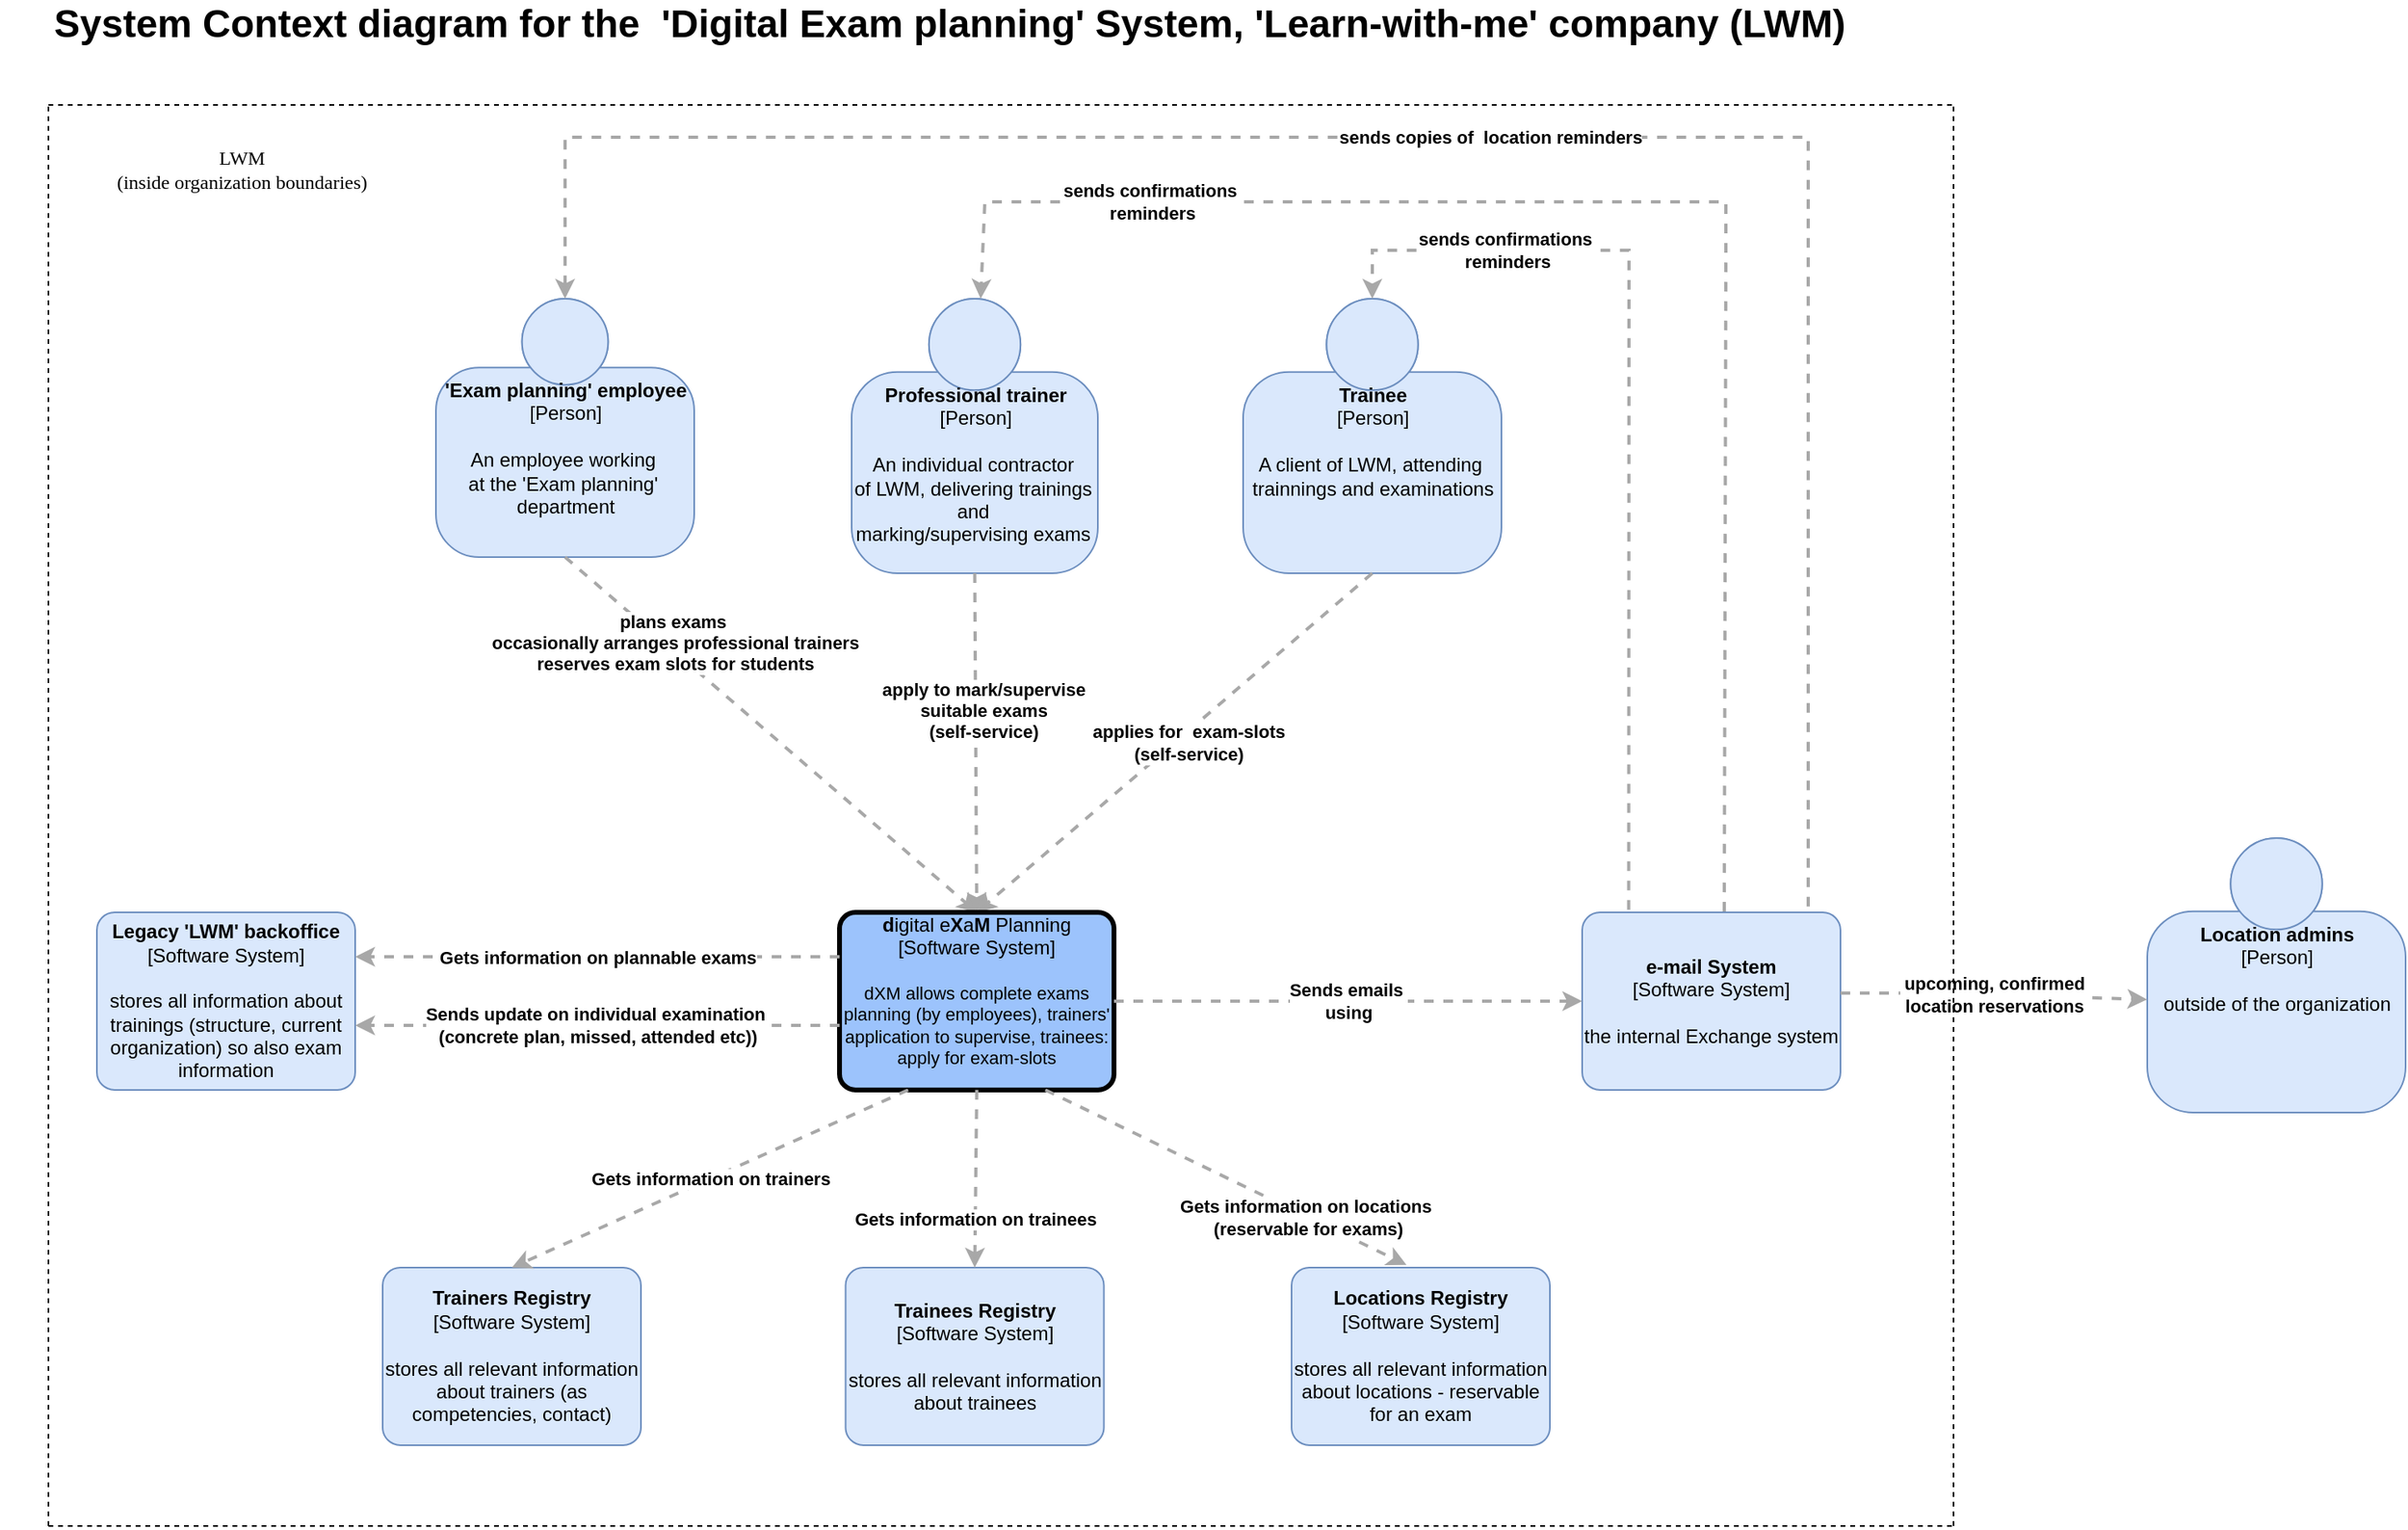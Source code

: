 <mxfile version="13.4.9" type="github">
  <diagram id="mx5xO8MXj_wtuOzBioYk" name="Page-1">
    <mxGraphModel dx="2248" dy="1965" grid="1" gridSize="10" guides="1" tooltips="1" connect="1" arrows="1" fold="1" page="1" pageScale="1" pageWidth="827" pageHeight="1169" math="0" shadow="0">
      <root>
        <mxCell id="0" />
        <mxCell id="1" parent="0" />
        <mxCell id="bMi5j8niDINSL1hWA75Q-1" value="&lt;b&gt;&#39;Exam planning&#39; employee&lt;/b&gt;&lt;div&gt;[Person]&lt;/div&gt;&lt;br&gt;&lt;div&gt;An employee working&amp;nbsp;&lt;/div&gt;&lt;div&gt;at the &#39;Exam planning&#39;&amp;nbsp;&lt;/div&gt;&lt;div&gt;department&lt;/div&gt;" style="html=1;dashed=0;whitespace=wrap;fillColor=#DAE8FC;strokeColor=#6C8EBF;shape=mxgraph.c4.person;align=center;points=[[0.5,0,0],[1,0.5,0],[1,0.75,0],[0.75,1,0],[0.5,1,0],[0.25,1,0],[0,0.75,0],[0,0.5,0]];verticalAlign=top;" parent="1" vertex="1">
          <mxGeometry x="-540" y="-960" width="160" height="160" as="geometry" />
        </mxCell>
        <mxCell id="bMi5j8niDINSL1hWA75Q-3" value="&lt;div style=&quot;text-align: left&quot;&gt;&lt;div style=&quot;text-align: center&quot;&gt;&lt;b&gt;plans exams&amp;nbsp;&lt;/b&gt;&lt;/div&gt;&lt;div style=&quot;text-align: center&quot;&gt;&lt;b&gt;occasionally arranges professional trainers&lt;/b&gt;&lt;/div&gt;&lt;div style=&quot;text-align: center&quot;&gt;&lt;b&gt;reserves exam slots for students&lt;/b&gt;&lt;/div&gt;&lt;/div&gt;" style="edgeStyle=none;rounded=0;html=1;jettySize=auto;orthogonalLoop=1;strokeColor=#A8A8A8;strokeWidth=2;fontColor=#000000;jumpStyle=none;dashed=1;exitX=0.5;exitY=1;exitDx=0;exitDy=0;exitPerimeter=0;entryX=0.5;entryY=0;entryDx=0;entryDy=0;entryPerimeter=0;" parent="1" source="bMi5j8niDINSL1hWA75Q-1" target="KyEjvWDegDpbveLdocbA-9" edge="1">
          <mxGeometry x="-0.485" y="4" width="200" relative="1" as="geometry">
            <mxPoint x="-440" y="-821" as="sourcePoint" />
            <mxPoint x="-400.979" y="-592.52" as="targetPoint" />
            <mxPoint as="offset" />
          </mxGeometry>
        </mxCell>
        <mxCell id="KyEjvWDegDpbveLdocbA-1" value="&lt;b style=&quot;font-size: 24px&quot;&gt;&lt;font face=&quot;Helvetica&quot; style=&quot;font-size: 24px&quot;&gt;&amp;nbsp; &amp;nbsp; System Context diagram for the&amp;nbsp; &#39;Digital Exam planning&#39; System, &lt;font style=&quot;font-size: 24px&quot;&gt;&#39;Learn-with-me&#39; company (LWM)&lt;/font&gt;&lt;/font&gt;&lt;/b&gt;" style="text;html=1;strokeColor=none;fillColor=none;align=center;verticalAlign=middle;whiteSpace=wrap;rounded=0;fontFamily=Verdana;" parent="1" vertex="1">
          <mxGeometry x="-810" y="-1140" width="1150" height="20" as="geometry" />
        </mxCell>
        <mxCell id="KyEjvWDegDpbveLdocbA-2" value="&lt;b&gt;Professional trainer&lt;/b&gt;&lt;br&gt;&lt;div&gt;[Person]&lt;/div&gt;&lt;br&gt;&lt;div&gt;An individual contractor&amp;nbsp;&lt;/div&gt;&lt;div&gt;of LWM, delivering trainings&amp;nbsp;&lt;/div&gt;&lt;div&gt;and&amp;nbsp;&lt;/div&gt;&lt;div&gt;marking/supervising exams&amp;nbsp;&lt;br&gt;&lt;/div&gt;&lt;div&gt;&lt;br&gt;&lt;/div&gt;" style="html=1;dashed=0;whitespace=wrap;fillColor=#DAE8FC;strokeColor=#6C8EBF;shape=mxgraph.c4.person;align=center;points=[[0.5,0,0],[1,0.5,0],[1,0.75,0],[0.75,1,0],[0.5,1,0],[0.25,1,0],[0,0.75,0],[0,0.5,0]];verticalAlign=top;" parent="1" vertex="1">
          <mxGeometry x="-282.5" y="-960" width="152.5" height="170" as="geometry" />
        </mxCell>
        <mxCell id="KyEjvWDegDpbveLdocbA-3" value="&lt;div&gt;&lt;b&gt;Trainee&lt;/b&gt;&lt;/div&gt;&lt;div&gt;[Person]&lt;/div&gt;&lt;div&gt;&lt;br&gt;&lt;/div&gt;&lt;div&gt;A client of LWM, attending&amp;nbsp;&lt;/div&gt;&lt;div&gt;trainnings and examinations&lt;/div&gt;" style="html=1;dashed=0;whitespace=wrap;fillColor=#DAE8FC;strokeColor=#6C8EBF;shape=mxgraph.c4.person;align=center;points=[[0.5,0,0],[1,0.5,0],[1,0.75,0],[0.75,1,0],[0.5,1,0],[0.25,1,0],[0,0.75,0],[0,0.5,0]];verticalAlign=top;" parent="1" vertex="1">
          <mxGeometry x="-40" y="-960" width="160" height="170" as="geometry" />
        </mxCell>
        <mxCell id="KyEjvWDegDpbveLdocbA-4" value="&lt;div style=&quot;text-align: left&quot;&gt;&lt;div style=&quot;text-align: center&quot;&gt;&lt;b&gt;apply to mark/supervise&lt;/b&gt;&lt;/div&gt;&lt;div style=&quot;text-align: center&quot;&gt;&lt;b&gt;suitable exams&lt;/b&gt;&lt;/div&gt;&lt;div style=&quot;text-align: center&quot;&gt;&lt;b&gt;(self-service)&lt;/b&gt;&lt;/div&gt;&lt;/div&gt;" style="edgeStyle=none;rounded=0;html=1;jettySize=auto;orthogonalLoop=1;strokeColor=#A8A8A8;strokeWidth=2;fontColor=#000000;jumpStyle=none;dashed=1;exitX=0.5;exitY=1;exitDx=0;exitDy=0;exitPerimeter=0;entryX=0.5;entryY=0;entryDx=0;entryDy=0;entryPerimeter=0;" parent="1" source="KyEjvWDegDpbveLdocbA-2" target="KyEjvWDegDpbveLdocbA-9" edge="1">
          <mxGeometry x="-0.189" y="5" width="200" relative="1" as="geometry">
            <mxPoint x="-280" y="-760" as="sourcePoint" />
            <mxPoint x="-400.361" y="-592.16" as="targetPoint" />
            <mxPoint as="offset" />
          </mxGeometry>
        </mxCell>
        <mxCell id="KyEjvWDegDpbveLdocbA-6" value="&lt;div style=&quot;text-align: left&quot;&gt;&lt;div style=&quot;text-align: center&quot;&gt;&lt;b&gt;applies for&amp;nbsp; exam-slots&lt;/b&gt;&lt;/div&gt;&lt;div style=&quot;text-align: center&quot;&gt;&lt;b&gt;(self-service)&lt;/b&gt;&lt;/div&gt;&lt;/div&gt;" style="edgeStyle=none;rounded=0;html=1;jettySize=auto;orthogonalLoop=1;strokeColor=#A8A8A8;strokeWidth=2;fontColor=#000000;jumpStyle=none;dashed=1;exitX=0.5;exitY=1;exitDx=0;exitDy=0;exitPerimeter=0;entryX=0.5;entryY=0;entryDx=0;entryDy=0;entryPerimeter=0;" parent="1" source="KyEjvWDegDpbveLdocbA-3" target="KyEjvWDegDpbveLdocbA-9" edge="1">
          <mxGeometry x="-0.035" y="5" width="200" relative="1" as="geometry">
            <mxPoint x="10" y="-790" as="sourcePoint" />
            <mxPoint x="-200" y="-594" as="targetPoint" />
            <mxPoint x="1" as="offset" />
          </mxGeometry>
        </mxCell>
        <mxCell id="KyEjvWDegDpbveLdocbA-9" value="&lt;b&gt;d&lt;/b&gt;igital e&lt;b&gt;X&lt;/b&gt;a&lt;b&gt;M&lt;/b&gt;&amp;nbsp;Planning&lt;br&gt;&lt;div&gt;[Software System]&lt;/div&gt;&lt;br&gt;&lt;div style=&quot;font-size: 11px&quot;&gt;&lt;font style=&quot;font-size: 11px&quot;&gt;dXM allows complete e&lt;/font&gt;&lt;span&gt;xams planning (by employees),&lt;/span&gt;&lt;span&gt;&amp;nbsp;trainers&#39; application to supervise,&lt;/span&gt;&lt;span&gt;&amp;nbsp;trainees: apply for exam-slots&lt;/span&gt;&lt;/div&gt;&lt;div style=&quot;text-align: left ; font-size: 11px&quot;&gt;&lt;font style=&quot;font-size: 11px&quot;&gt;&amp;nbsp;&amp;nbsp;&lt;/font&gt;&lt;/div&gt;" style="rounded=1;whiteSpace=wrap;html=1;labelBackgroundColor=none;fontColor=#000000;align=center;arcSize=9;points=[[0.25,0,0],[0.5,0,0],[0.75,0,0],[1,0.25,0],[1,0.5,0],[1,0.75,0],[0.75,1,0],[0.5,1,0],[0.25,1,0],[0,0.75,0],[0,0.5,0],[0,0.25,0]];fillColor=#9CC3FC;strokeWidth=3;glass=0;shadow=0;sketch=0;" parent="1" vertex="1">
          <mxGeometry x="-290" y="-580" width="170" height="110" as="geometry" />
        </mxCell>
        <mxCell id="1jzdavhGLnp2UJtIogLx-1" value="&lt;b&gt;Legacy &#39;LWM&#39; backoffice&lt;/b&gt;&lt;div&gt;[Software System]&lt;/div&gt;&lt;br&gt;&lt;div&gt;stores all information about trainings (structure, current organization) so also exam information&lt;/div&gt;" style="rounded=1;whiteSpace=wrap;html=1;labelBackgroundColor=none;fillColor=#dae8fc;fontColor=#000000;align=center;arcSize=10;strokeColor=#6c8ebf;points=[[0.25,0,0],[0.5,0,0],[0.75,0,0],[1,0.25,0],[1,0.5,0],[1,0.75,0],[0.75,1,0],[0.5,1,0],[0.25,1,0],[0,0.75,0],[0,0.5,0],[0,0.25,0]];" vertex="1" parent="1">
          <mxGeometry x="-750" y="-580" width="160" height="110.0" as="geometry" />
        </mxCell>
        <mxCell id="1jzdavhGLnp2UJtIogLx-2" value="&lt;b&gt;e-mail System&lt;/b&gt;&lt;div&gt;[Software System]&lt;/div&gt;&lt;br&gt;&lt;div&gt;the internal Exchange system&lt;/div&gt;" style="rounded=1;whiteSpace=wrap;html=1;labelBackgroundColor=none;fillColor=#dae8fc;fontColor=#000000;align=center;arcSize=10;strokeColor=#6c8ebf;points=[[0.25,0,0],[0.5,0,0],[0.75,0,0],[1,0.25,0],[1,0.5,0],[1,0.75,0],[0.75,1,0],[0.5,1,0],[0.25,1,0],[0,0.75,0],[0,0.5,0],[0,0.25,0]];" vertex="1" parent="1">
          <mxGeometry x="170" y="-580" width="160" height="110.0" as="geometry" />
        </mxCell>
        <mxCell id="1jzdavhGLnp2UJtIogLx-3" value="&lt;div style=&quot;text-align: left&quot;&gt;&lt;div style=&quot;text-align: center&quot;&gt;&lt;b&gt;Gets information on plannable exams&lt;/b&gt;&lt;/div&gt;&lt;/div&gt;" style="edgeStyle=none;rounded=0;html=1;entryX=1;entryY=0.25;jettySize=auto;orthogonalLoop=1;strokeColor=#A8A8A8;strokeWidth=2;fontColor=#000000;jumpStyle=none;dashed=1;entryDx=0;entryDy=0;entryPerimeter=0;exitX=0;exitY=0.25;exitDx=0;exitDy=0;exitPerimeter=0;" edge="1" parent="1" source="KyEjvWDegDpbveLdocbA-9" target="1jzdavhGLnp2UJtIogLx-1">
          <mxGeometry width="200" relative="1" as="geometry">
            <mxPoint x="-420" y="-390" as="sourcePoint" />
            <mxPoint x="-220" y="-390" as="targetPoint" />
          </mxGeometry>
        </mxCell>
        <mxCell id="1jzdavhGLnp2UJtIogLx-4" value="&lt;div style=&quot;text-align: left&quot;&gt;&lt;div style=&quot;text-align: center&quot;&gt;&lt;b&gt;Sends update on individual examination&amp;nbsp;&lt;/b&gt;&lt;/div&gt;&lt;div style=&quot;text-align: center&quot;&gt;&lt;b&gt;(concrete plan, missed, attended etc))&lt;/b&gt;&lt;/div&gt;&lt;/div&gt;" style="edgeStyle=none;rounded=0;html=1;entryX=1;entryY=0.25;jettySize=auto;orthogonalLoop=1;strokeColor=#A8A8A8;strokeWidth=2;fontColor=#000000;jumpStyle=none;dashed=1;entryDx=0;entryDy=0;entryPerimeter=0;exitX=0;exitY=0.25;exitDx=0;exitDy=0;exitPerimeter=0;" edge="1" parent="1">
          <mxGeometry width="200" relative="1" as="geometry">
            <mxPoint x="-290" y="-510" as="sourcePoint" />
            <mxPoint x="-590" y="-510" as="targetPoint" />
          </mxGeometry>
        </mxCell>
        <mxCell id="1jzdavhGLnp2UJtIogLx-5" value="&lt;b&gt;Trainers Registry&lt;/b&gt;&lt;br&gt;&lt;div&gt;[Software System]&lt;/div&gt;&lt;br&gt;&lt;div&gt;stores all relevant information about trainers (as competencies, contact)&lt;/div&gt;" style="rounded=1;whiteSpace=wrap;html=1;labelBackgroundColor=none;fillColor=#dae8fc;fontColor=#000000;align=center;arcSize=10;strokeColor=#6c8ebf;points=[[0.25,0,0],[0.5,0,0],[0.75,0,0],[1,0.25,0],[1,0.5,0],[1,0.75,0],[0.75,1,0],[0.5,1,0],[0.25,1,0],[0,0.75,0],[0,0.5,0],[0,0.25,0]];" vertex="1" parent="1">
          <mxGeometry x="-573" y="-360" width="160" height="110.0" as="geometry" />
        </mxCell>
        <mxCell id="1jzdavhGLnp2UJtIogLx-6" value="&lt;b&gt;Trainees Registry&lt;/b&gt;&lt;br&gt;&lt;div&gt;[Software System]&lt;/div&gt;&lt;br&gt;&lt;div&gt;stores all relevant information about trainees&lt;/div&gt;" style="rounded=1;whiteSpace=wrap;html=1;labelBackgroundColor=none;fillColor=#dae8fc;fontColor=#000000;align=center;arcSize=10;strokeColor=#6c8ebf;points=[[0.25,0,0],[0.5,0,0],[0.75,0,0],[1,0.25,0],[1,0.5,0],[1,0.75,0],[0.75,1,0],[0.5,1,0],[0.25,1,0],[0,0.75,0],[0,0.5,0],[0,0.25,0]];" vertex="1" parent="1">
          <mxGeometry x="-286.25" y="-360" width="160" height="110.0" as="geometry" />
        </mxCell>
        <mxCell id="1jzdavhGLnp2UJtIogLx-8" value="&lt;div style=&quot;text-align: left&quot;&gt;&lt;div style=&quot;text-align: center&quot;&gt;&lt;b&gt;Gets information on trainers&lt;/b&gt;&lt;/div&gt;&lt;/div&gt;" style="edgeStyle=none;rounded=0;html=1;entryX=0.5;entryY=0;jettySize=auto;orthogonalLoop=1;strokeColor=#A8A8A8;strokeWidth=2;fontColor=#000000;jumpStyle=none;dashed=1;exitX=0.25;exitY=1;exitDx=0;exitDy=0;exitPerimeter=0;entryDx=0;entryDy=0;entryPerimeter=0;" edge="1" parent="1" source="KyEjvWDegDpbveLdocbA-9" target="1jzdavhGLnp2UJtIogLx-5">
          <mxGeometry width="200" relative="1" as="geometry">
            <mxPoint x="-380" y="-420" as="sourcePoint" />
            <mxPoint x="-180" y="-420" as="targetPoint" />
          </mxGeometry>
        </mxCell>
        <mxCell id="1jzdavhGLnp2UJtIogLx-9" value="&lt;div style=&quot;text-align: left&quot;&gt;&lt;div style=&quot;text-align: center&quot;&gt;&lt;b&gt;Gets information on trainees&lt;/b&gt;&lt;/div&gt;&lt;/div&gt;" style="edgeStyle=none;rounded=0;html=1;entryX=0.5;entryY=0;jettySize=auto;orthogonalLoop=1;strokeColor=#A8A8A8;strokeWidth=2;fontColor=#000000;jumpStyle=none;dashed=1;exitX=0.5;exitY=1;exitDx=0;exitDy=0;exitPerimeter=0;entryDx=0;entryDy=0;entryPerimeter=0;" edge="1" parent="1" source="KyEjvWDegDpbveLdocbA-9" target="1jzdavhGLnp2UJtIogLx-6">
          <mxGeometry x="0.455" width="200" relative="1" as="geometry">
            <mxPoint x="-237.5" y="-460" as="sourcePoint" />
            <mxPoint x="-480" y="-350" as="targetPoint" />
            <mxPoint as="offset" />
          </mxGeometry>
        </mxCell>
        <mxCell id="1jzdavhGLnp2UJtIogLx-10" value="&lt;b&gt;Locations Registry&lt;/b&gt;&lt;br&gt;&lt;div&gt;[Software System]&lt;/div&gt;&lt;br&gt;&lt;div&gt;stores all relevant information about locations - reservable for an exam&lt;/div&gt;" style="rounded=1;whiteSpace=wrap;html=1;labelBackgroundColor=none;fillColor=#dae8fc;fontColor=#000000;align=center;arcSize=10;strokeColor=#6c8ebf;points=[[0.25,0,0],[0.5,0,0],[0.75,0,0],[1,0.25,0],[1,0.5,0],[1,0.75,0],[0.75,1,0],[0.5,1,0],[0.25,1,0],[0,0.75,0],[0,0.5,0],[0,0.25,0]];" vertex="1" parent="1">
          <mxGeometry x="-10" y="-360" width="160" height="110.0" as="geometry" />
        </mxCell>
        <mxCell id="1jzdavhGLnp2UJtIogLx-11" value="&lt;div style=&quot;text-align: left&quot;&gt;&lt;div style=&quot;text-align: center&quot;&gt;&lt;b&gt;Gets information on locations&amp;nbsp;&lt;/b&gt;&lt;/div&gt;&lt;div style=&quot;text-align: center&quot;&gt;&lt;b&gt;(reservable for exams)&lt;/b&gt;&lt;/div&gt;&lt;/div&gt;" style="edgeStyle=none;rounded=0;html=1;entryX=0.445;entryY=-0.015;jettySize=auto;orthogonalLoop=1;strokeColor=#A8A8A8;strokeWidth=2;fontColor=#000000;jumpStyle=none;dashed=1;exitX=0.75;exitY=1;exitDx=0;exitDy=0;exitPerimeter=0;entryDx=0;entryDy=0;entryPerimeter=0;" edge="1" parent="1" source="KyEjvWDegDpbveLdocbA-9" target="1jzdavhGLnp2UJtIogLx-10">
          <mxGeometry x="0.455" width="200" relative="1" as="geometry">
            <mxPoint x="-195" y="-460" as="sourcePoint" />
            <mxPoint x="-196.25" y="-350" as="targetPoint" />
            <mxPoint as="offset" />
          </mxGeometry>
        </mxCell>
        <mxCell id="1jzdavhGLnp2UJtIogLx-12" value="&lt;div style=&quot;text-align: left&quot;&gt;&lt;div style=&quot;text-align: center&quot;&gt;&lt;b&gt;Sends emails&amp;nbsp;&lt;/b&gt;&lt;/div&gt;&lt;div style=&quot;text-align: center&quot;&gt;&lt;b&gt;using&lt;/b&gt;&lt;/div&gt;&lt;/div&gt;" style="edgeStyle=none;rounded=0;html=1;entryX=0;entryY=0.5;jettySize=auto;orthogonalLoop=1;strokeColor=#A8A8A8;strokeWidth=2;fontColor=#000000;jumpStyle=none;dashed=1;entryDx=0;entryDy=0;entryPerimeter=0;" edge="1" parent="1" source="KyEjvWDegDpbveLdocbA-9" target="1jzdavhGLnp2UJtIogLx-2">
          <mxGeometry width="200" relative="1" as="geometry">
            <mxPoint x="-120" y="-530" as="sourcePoint" />
            <mxPoint x="80" y="-530" as="targetPoint" />
          </mxGeometry>
        </mxCell>
        <mxCell id="1jzdavhGLnp2UJtIogLx-13" value="&lt;div style=&quot;text-align: left&quot;&gt;&lt;div style=&quot;text-align: center&quot;&gt;&lt;b&gt;sends confirmations&lt;/b&gt;&lt;/div&gt;&lt;div style=&quot;text-align: center&quot;&gt;&lt;b&gt;&amp;nbsp;reminders&lt;/b&gt;&lt;/div&gt;&lt;/div&gt;" style="edgeStyle=none;rounded=0;html=1;jettySize=auto;orthogonalLoop=1;strokeColor=#A8A8A8;strokeWidth=2;fontColor=#000000;jumpStyle=none;dashed=1;exitX=0.18;exitY=-0.015;exitDx=0;exitDy=0;exitPerimeter=0;entryX=0.5;entryY=0;entryDx=0;entryDy=0;entryPerimeter=0;" edge="1" parent="1" source="1jzdavhGLnp2UJtIogLx-2" target="KyEjvWDegDpbveLdocbA-3">
          <mxGeometry x="0.625" width="200" relative="1" as="geometry">
            <mxPoint x="200" y="-660" as="sourcePoint" />
            <mxPoint x="-20" y="-990" as="targetPoint" />
            <Array as="points">
              <mxPoint x="199" y="-990" />
              <mxPoint x="40" y="-990" />
            </Array>
            <mxPoint as="offset" />
          </mxGeometry>
        </mxCell>
        <mxCell id="1jzdavhGLnp2UJtIogLx-14" value="&lt;div style=&quot;text-align: left&quot;&gt;&lt;div style=&quot;text-align: center&quot;&gt;&lt;b&gt;sends confirmations&lt;/b&gt;&lt;/div&gt;&lt;div style=&quot;text-align: center&quot;&gt;&lt;b&gt;&amp;nbsp;reminders&lt;/b&gt;&lt;/div&gt;&lt;/div&gt;" style="edgeStyle=none;rounded=0;html=1;jettySize=auto;orthogonalLoop=1;strokeColor=#A8A8A8;strokeWidth=2;fontColor=#000000;jumpStyle=none;dashed=1;exitX=0.55;exitY=-0.004;exitDx=0;exitDy=0;exitPerimeter=0;" edge="1" parent="1" source="1jzdavhGLnp2UJtIogLx-2" target="KyEjvWDegDpbveLdocbA-2">
          <mxGeometry x="0.663" width="200" relative="1" as="geometry">
            <mxPoint x="258.8" y="-590.0" as="sourcePoint" />
            <mxPoint x="100" y="-958.35" as="targetPoint" />
            <Array as="points">
              <mxPoint x="259" y="-988.35" />
              <mxPoint x="259" y="-1020" />
              <mxPoint x="-200" y="-1020" />
            </Array>
            <mxPoint as="offset" />
          </mxGeometry>
        </mxCell>
        <mxCell id="1jzdavhGLnp2UJtIogLx-15" value="&lt;div style=&quot;text-align: left&quot;&gt;&lt;div style=&quot;text-align: center&quot;&gt;&lt;b&gt;sends copies of&amp;nbsp; location reminders&lt;/b&gt;&lt;/div&gt;&lt;/div&gt;" style="edgeStyle=none;rounded=0;html=1;jettySize=auto;orthogonalLoop=1;strokeColor=#A8A8A8;strokeWidth=2;fontColor=#000000;jumpStyle=none;dashed=1;exitX=0.875;exitY=-0.033;exitDx=0;exitDy=0;exitPerimeter=0;entryX=0.5;entryY=0;entryDx=0;entryDy=0;entryPerimeter=0;" edge="1" parent="1" source="1jzdavhGLnp2UJtIogLx-2" target="bMi5j8niDINSL1hWA75Q-1">
          <mxGeometry width="200" relative="1" as="geometry">
            <mxPoint x="310" y="-590" as="sourcePoint" />
            <mxPoint x="-460" y="-1060" as="targetPoint" />
            <Array as="points">
              <mxPoint x="310" y="-1060" />
              <mxPoint x="-460" y="-1060" />
            </Array>
          </mxGeometry>
        </mxCell>
        <mxCell id="1jzdavhGLnp2UJtIogLx-16" value="&lt;div&gt;&lt;b&gt;Location admins&lt;/b&gt;&lt;/div&gt;&lt;div&gt;[Person]&lt;/div&gt;&lt;div&gt;&lt;br&gt;&lt;/div&gt;&lt;div&gt;outside of the organization&lt;/div&gt;" style="html=1;dashed=0;whitespace=wrap;fillColor=#DAE8FC;strokeColor=#6C8EBF;shape=mxgraph.c4.person;align=center;points=[[0.5,0,0],[1,0.5,0],[1,0.75,0],[0.75,1,0],[0.5,1,0],[0.25,1,0],[0,0.75,0],[0,0.5,0]];verticalAlign=top;" vertex="1" parent="1">
          <mxGeometry x="520" y="-626" width="160" height="170" as="geometry" />
        </mxCell>
        <mxCell id="1jzdavhGLnp2UJtIogLx-17" value="&lt;div style=&quot;text-align: left&quot;&gt;&lt;div style=&quot;text-align: center&quot;&gt;&lt;b&gt;upcoming, confirmed&lt;/b&gt;&lt;/div&gt;&lt;div style=&quot;text-align: center&quot;&gt;&lt;b&gt;&amp;nbsp;location reservations&amp;nbsp;&lt;/b&gt;&lt;/div&gt;&lt;/div&gt;" style="edgeStyle=none;rounded=0;html=1;jettySize=auto;orthogonalLoop=1;strokeColor=#A8A8A8;strokeWidth=2;fontColor=#000000;jumpStyle=none;dashed=1;entryX=0;entryY=0.588;entryDx=0;entryDy=0;entryPerimeter=0;" edge="1" parent="1" target="1jzdavhGLnp2UJtIogLx-16">
          <mxGeometry width="200" relative="1" as="geometry">
            <mxPoint x="330" y="-530" as="sourcePoint" />
            <mxPoint x="519" y="-260" as="targetPoint" />
            <Array as="points">
              <mxPoint x="390" y="-530" />
            </Array>
          </mxGeometry>
        </mxCell>
        <mxCell id="1jzdavhGLnp2UJtIogLx-18" value="" style="endArrow=none;dashed=1;html=1;fontFamily=Verdana;" edge="1" parent="1">
          <mxGeometry width="50" height="50" relative="1" as="geometry">
            <mxPoint x="-780" y="-200" as="sourcePoint" />
            <mxPoint x="-780" y="-1080" as="targetPoint" />
          </mxGeometry>
        </mxCell>
        <mxCell id="1jzdavhGLnp2UJtIogLx-20" value="" style="endArrow=none;dashed=1;html=1;fontFamily=Verdana;" edge="1" parent="1">
          <mxGeometry width="50" height="50" relative="1" as="geometry">
            <mxPoint x="-780" y="-1080" as="sourcePoint" />
            <mxPoint x="400" y="-1080" as="targetPoint" />
          </mxGeometry>
        </mxCell>
        <mxCell id="1jzdavhGLnp2UJtIogLx-22" value="" style="endArrow=none;dashed=1;html=1;fontFamily=Verdana;" edge="1" parent="1">
          <mxGeometry width="50" height="50" relative="1" as="geometry">
            <mxPoint x="-780" y="-200" as="sourcePoint" />
            <mxPoint x="400" y="-200" as="targetPoint" />
          </mxGeometry>
        </mxCell>
        <mxCell id="1jzdavhGLnp2UJtIogLx-23" value="" style="endArrow=none;dashed=1;html=1;fontFamily=Verdana;" edge="1" parent="1">
          <mxGeometry width="50" height="50" relative="1" as="geometry">
            <mxPoint x="400" y="-200" as="sourcePoint" />
            <mxPoint x="400" y="-1080" as="targetPoint" />
          </mxGeometry>
        </mxCell>
        <mxCell id="1jzdavhGLnp2UJtIogLx-24" value="LWM&lt;br&gt;(inside organization boundaries)" style="text;html=1;strokeColor=none;fillColor=none;align=center;verticalAlign=middle;whiteSpace=wrap;rounded=0;fontFamily=Verdana;" vertex="1" parent="1">
          <mxGeometry x="-780" y="-1050" width="240" height="20" as="geometry" />
        </mxCell>
      </root>
    </mxGraphModel>
  </diagram>
</mxfile>
